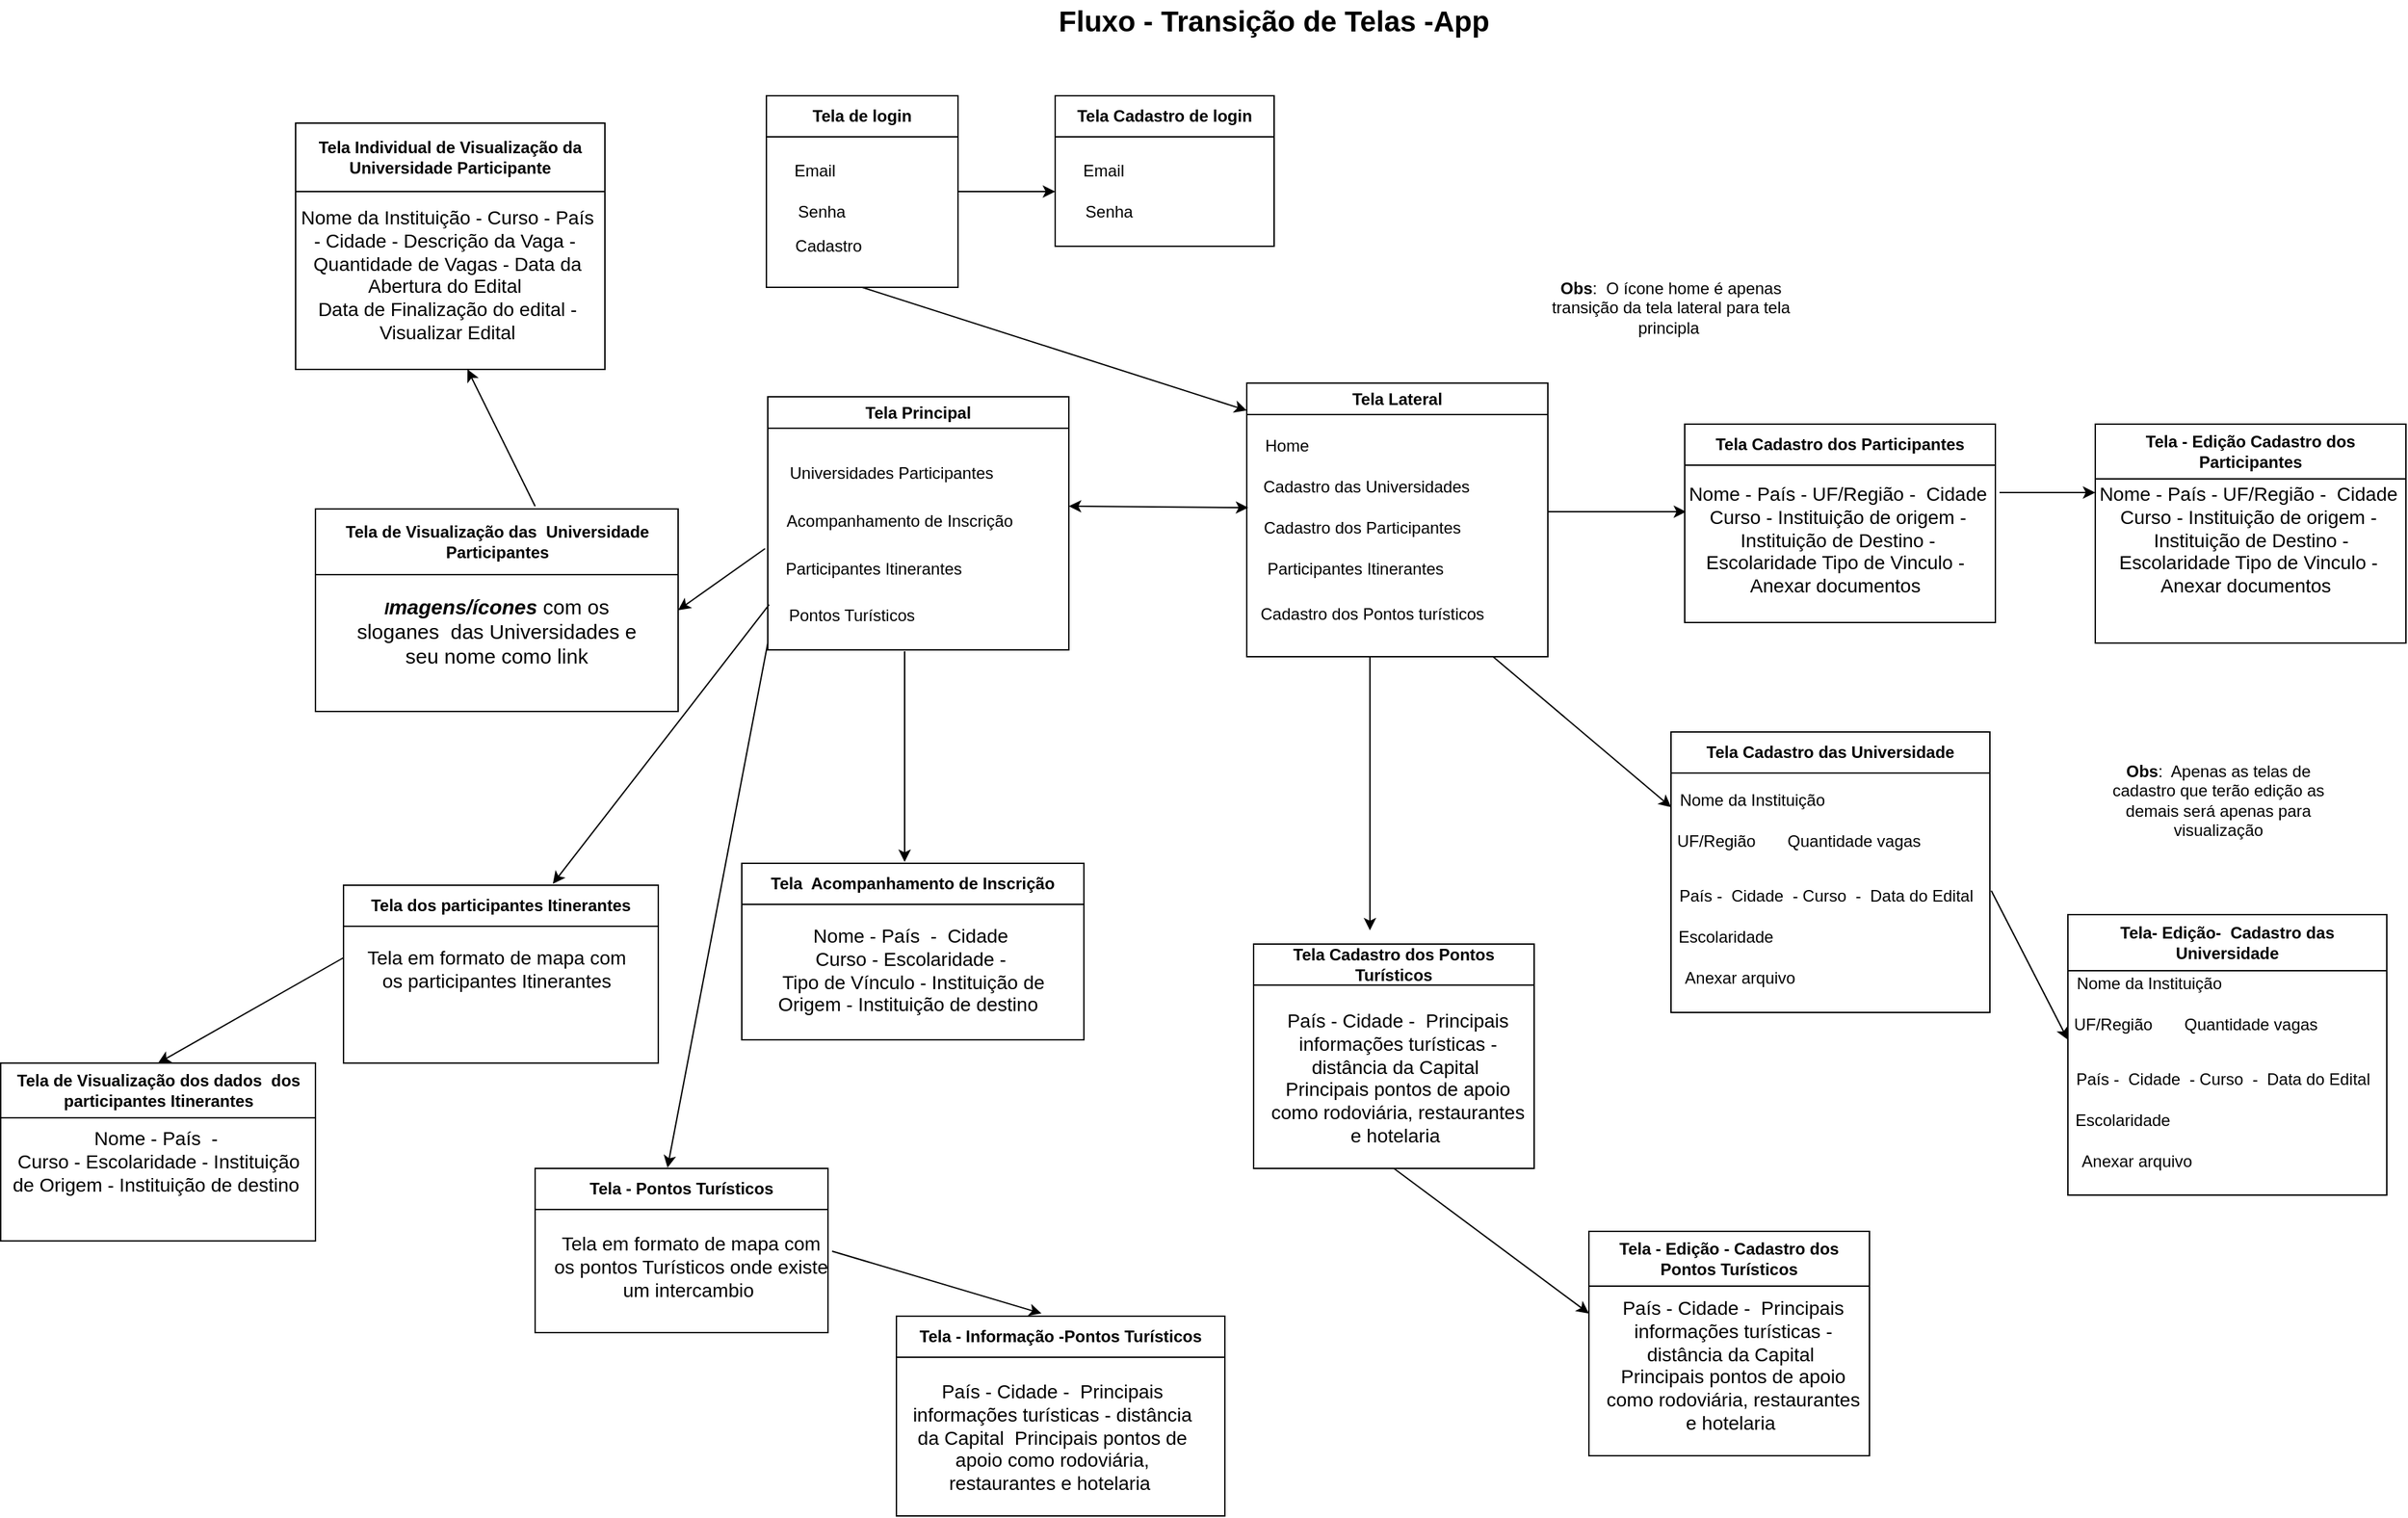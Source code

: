<mxfile version="22.1.18" type="device">
  <diagram id="C5RBs43oDa-KdzZeNtuy" name="Page-1">
    <mxGraphModel dx="1707" dy="468" grid="1" gridSize="10" guides="1" tooltips="1" connect="1" arrows="1" fold="1" page="1" pageScale="1" pageWidth="827" pageHeight="1169" math="0" shadow="0">
      <root>
        <mxCell id="WIyWlLk6GJQsqaUBKTNV-0" />
        <mxCell id="WIyWlLk6GJQsqaUBKTNV-1" parent="WIyWlLk6GJQsqaUBKTNV-0" />
        <mxCell id="sBzOO82kY9mzzh43Sfib-0" value="&lt;b&gt;&lt;font style=&quot;font-size: 21px;&quot;&gt;Fluxo - Transição de Telas -App&lt;/font&gt;&lt;/b&gt;" style="text;strokeColor=none;fillColor=none;html=1;align=center;verticalAlign=middle;whiteSpace=wrap;rounded=0;fontSize=16;" parent="WIyWlLk6GJQsqaUBKTNV-1" vertex="1">
          <mxGeometry x="230" y="50" width="360" height="30" as="geometry" />
        </mxCell>
        <mxCell id="sBzOO82kY9mzzh43Sfib-11" value="Tela Principal" style="swimlane;whiteSpace=wrap;html=1;" parent="WIyWlLk6GJQsqaUBKTNV-1" vertex="1">
          <mxGeometry x="40" y="340" width="220" height="185" as="geometry" />
        </mxCell>
        <mxCell id="Hnu-MJC8ZpNJVp4QoBLy-18" value="Universidades Participantes" style="text;html=1;align=center;verticalAlign=middle;resizable=0;points=[];autosize=1;strokeColor=none;fillColor=none;" parent="sBzOO82kY9mzzh43Sfib-11" vertex="1">
          <mxGeometry x="5" y="41" width="170" height="30" as="geometry" />
        </mxCell>
        <mxCell id="Hnu-MJC8ZpNJVp4QoBLy-19" value="Acompanhamento de Inscrição&lt;div&gt;&lt;br&gt;&lt;/div&gt;" style="text;html=1;align=center;verticalAlign=middle;resizable=0;points=[];autosize=1;strokeColor=none;fillColor=none;" parent="sBzOO82kY9mzzh43Sfib-11" vertex="1">
          <mxGeometry x="1" y="78" width="190" height="40" as="geometry" />
        </mxCell>
        <mxCell id="Hnu-MJC8ZpNJVp4QoBLy-20" value="Participantes Itinerantes" style="text;html=1;align=center;verticalAlign=middle;resizable=0;points=[];autosize=1;strokeColor=none;fillColor=none;" parent="sBzOO82kY9mzzh43Sfib-11" vertex="1">
          <mxGeometry x="2" y="111" width="150" height="30" as="geometry" />
        </mxCell>
        <mxCell id="Hnu-MJC8ZpNJVp4QoBLy-21" value="Pontos Turísticos" style="text;html=1;align=center;verticalAlign=middle;resizable=0;points=[];autosize=1;strokeColor=none;fillColor=none;" parent="sBzOO82kY9mzzh43Sfib-11" vertex="1">
          <mxGeometry x="1" y="145" width="120" height="30" as="geometry" />
        </mxCell>
        <mxCell id="sBzOO82kY9mzzh43Sfib-13" value="Tela - Edição - Cadastro dos Pontos Turísticos" style="swimlane;whiteSpace=wrap;html=1;startSize=40;" parent="WIyWlLk6GJQsqaUBKTNV-1" vertex="1">
          <mxGeometry x="640" y="950" width="205" height="164" as="geometry" />
        </mxCell>
        <mxCell id="nKYkR-bp7kAqk5QNKZRJ-36" value="&lt;div style=&quot;font-size: 14px;&quot;&gt;País - Cidade -&amp;nbsp; Principais informações turísticas - distância da Capital&amp;nbsp; Principais pontos de apoio como rodoviária, restaurantes e hotelaria&amp;nbsp;&lt;/div&gt;" style="text;whiteSpace=wrap;html=1;align=center;" vertex="1" parent="sBzOO82kY9mzzh43Sfib-13">
          <mxGeometry x="10" y="41" width="191" height="82" as="geometry" />
        </mxCell>
        <mxCell id="sBzOO82kY9mzzh43Sfib-14" value="Tela Cadastro das Universidade" style="swimlane;whiteSpace=wrap;html=1;startSize=30;" parent="WIyWlLk6GJQsqaUBKTNV-1" vertex="1">
          <mxGeometry x="700" y="585" width="233" height="205" as="geometry" />
        </mxCell>
        <mxCell id="nKYkR-bp7kAqk5QNKZRJ-12" value="&lt;blockquote style=&quot;margin: 0 0 0 40px; border: none; padding: 0px;&quot;&gt;Nome da Instituição&lt;/blockquote&gt;" style="text;html=1;align=center;verticalAlign=middle;resizable=0;points=[];autosize=1;strokeColor=none;fillColor=none;" vertex="1" parent="sBzOO82kY9mzzh43Sfib-14">
          <mxGeometry x="-46" y="35" width="170" height="30" as="geometry" />
        </mxCell>
        <mxCell id="nKYkR-bp7kAqk5QNKZRJ-13" value="UF/Região&amp;nbsp; &amp;nbsp; &amp;nbsp; &amp;nbsp;Quantidade vagas" style="text;html=1;align=center;verticalAlign=middle;resizable=0;points=[];autosize=1;strokeColor=none;fillColor=none;" vertex="1" parent="sBzOO82kY9mzzh43Sfib-14">
          <mxGeometry x="-7" y="65" width="200" height="30" as="geometry" />
        </mxCell>
        <mxCell id="nKYkR-bp7kAqk5QNKZRJ-14" value="País -&amp;nbsp; Cidade&amp;nbsp; - Curso&amp;nbsp; -&amp;nbsp; Data do Edital" style="text;html=1;align=center;verticalAlign=middle;resizable=0;points=[];autosize=1;strokeColor=none;fillColor=none;" vertex="1" parent="sBzOO82kY9mzzh43Sfib-14">
          <mxGeometry x="-7" y="105" width="240" height="30" as="geometry" />
        </mxCell>
        <mxCell id="nKYkR-bp7kAqk5QNKZRJ-15" value="Escolaridade&amp;nbsp;&amp;nbsp;" style="text;html=1;align=center;verticalAlign=middle;resizable=0;points=[];autosize=1;strokeColor=none;fillColor=none;" vertex="1" parent="sBzOO82kY9mzzh43Sfib-14">
          <mxGeometry x="-7" y="135" width="100" height="30" as="geometry" />
        </mxCell>
        <mxCell id="nKYkR-bp7kAqk5QNKZRJ-16" value="Anexar arquivo" style="text;html=1;align=center;verticalAlign=middle;resizable=0;points=[];autosize=1;strokeColor=none;fillColor=none;" vertex="1" parent="sBzOO82kY9mzzh43Sfib-14">
          <mxGeometry y="165" width="100" height="30" as="geometry" />
        </mxCell>
        <mxCell id="Hnu-MJC8ZpNJVp4QoBLy-0" value="Tela&amp;nbsp; Acompanhamento de Inscrição" style="swimlane;whiteSpace=wrap;html=1;startSize=30;" parent="WIyWlLk6GJQsqaUBKTNV-1" vertex="1">
          <mxGeometry x="21" y="681" width="250" height="129" as="geometry" />
        </mxCell>
        <mxCell id="nKYkR-bp7kAqk5QNKZRJ-29" value="&lt;div style=&quot;font-size: 14px;&quot;&gt;Nome - País&amp;nbsp; -&amp;nbsp; Cidade&lt;/div&gt;&lt;div style=&quot;font-size: 14px;&quot;&gt;Curso - Escolaridade -&lt;/div&gt;&lt;div style=&quot;font-size: 14px;&quot;&gt;&amp;nbsp;Tipo de Vínculo - Instituição de Origem - Instituição de destino&amp;nbsp;&lt;br&gt;&lt;/div&gt;" style="text;whiteSpace=wrap;html=1;align=center;" vertex="1" parent="Hnu-MJC8ZpNJVp4QoBLy-0">
          <mxGeometry x="7" y="38" width="233" height="82" as="geometry" />
        </mxCell>
        <mxCell id="Hnu-MJC8ZpNJVp4QoBLy-1" value="Tela - Pontos Turísticos" style="swimlane;whiteSpace=wrap;html=1;startSize=30;" parent="WIyWlLk6GJQsqaUBKTNV-1" vertex="1">
          <mxGeometry x="-130" y="904" width="214" height="120" as="geometry" />
        </mxCell>
        <mxCell id="nKYkR-bp7kAqk5QNKZRJ-30" value="&lt;div style=&quot;font-size: 14px;&quot;&gt;Tela em formato de mapa com os pontos Turísticos onde existe um intercambio&amp;nbsp;&lt;/div&gt;" style="text;whiteSpace=wrap;html=1;align=center;" vertex="1" parent="Hnu-MJC8ZpNJVp4QoBLy-1">
          <mxGeometry x="11" y="40" width="206" height="82" as="geometry" />
        </mxCell>
        <mxCell id="Hnu-MJC8ZpNJVp4QoBLy-3" value="Tela Cadastro de login" style="swimlane;whiteSpace=wrap;html=1;startSize=30;" parent="WIyWlLk6GJQsqaUBKTNV-1" vertex="1">
          <mxGeometry x="250" y="120" width="160" height="110" as="geometry" />
        </mxCell>
        <mxCell id="Hnu-MJC8ZpNJVp4QoBLy-10" value="Email" style="text;html=1;align=center;verticalAlign=middle;resizable=0;points=[];autosize=1;strokeColor=none;fillColor=none;" parent="Hnu-MJC8ZpNJVp4QoBLy-3" vertex="1">
          <mxGeometry x="10" y="40" width="50" height="30" as="geometry" />
        </mxCell>
        <mxCell id="Hnu-MJC8ZpNJVp4QoBLy-11" value="Senha" style="text;html=1;align=center;verticalAlign=middle;resizable=0;points=[];autosize=1;strokeColor=none;fillColor=none;" parent="Hnu-MJC8ZpNJVp4QoBLy-3" vertex="1">
          <mxGeometry x="9" y="70" width="60" height="30" as="geometry" />
        </mxCell>
        <mxCell id="Hnu-MJC8ZpNJVp4QoBLy-4" value="Tela de login" style="swimlane;whiteSpace=wrap;html=1;startSize=30;" parent="WIyWlLk6GJQsqaUBKTNV-1" vertex="1">
          <mxGeometry x="39" y="120" width="140" height="140" as="geometry" />
        </mxCell>
        <mxCell id="Hnu-MJC8ZpNJVp4QoBLy-6" value="Email" style="text;html=1;align=center;verticalAlign=middle;resizable=0;points=[];autosize=1;strokeColor=none;fillColor=none;" parent="Hnu-MJC8ZpNJVp4QoBLy-4" vertex="1">
          <mxGeometry x="10" y="40" width="50" height="30" as="geometry" />
        </mxCell>
        <mxCell id="Hnu-MJC8ZpNJVp4QoBLy-8" value="Senha" style="text;html=1;align=center;verticalAlign=middle;resizable=0;points=[];autosize=1;strokeColor=none;fillColor=none;" parent="Hnu-MJC8ZpNJVp4QoBLy-4" vertex="1">
          <mxGeometry x="10" y="70" width="60" height="30" as="geometry" />
        </mxCell>
        <mxCell id="Hnu-MJC8ZpNJVp4QoBLy-7" value="Cadastro" style="text;html=1;align=center;verticalAlign=middle;resizable=0;points=[];autosize=1;strokeColor=none;fillColor=none;" parent="Hnu-MJC8ZpNJVp4QoBLy-4" vertex="1">
          <mxGeometry x="10" y="95" width="70" height="30" as="geometry" />
        </mxCell>
        <mxCell id="Hnu-MJC8ZpNJVp4QoBLy-5" value="Tela de Visualização dos dados&amp;nbsp; dos participantes Itinerantes" style="swimlane;whiteSpace=wrap;html=1;startSize=40;" parent="WIyWlLk6GJQsqaUBKTNV-1" vertex="1">
          <mxGeometry x="-520.5" y="827" width="230" height="130" as="geometry" />
        </mxCell>
        <mxCell id="nKYkR-bp7kAqk5QNKZRJ-24" value="&lt;div style=&quot;font-size: 14px;&quot;&gt;Nome - País&amp;nbsp; -&amp;nbsp;&lt;/div&gt;&lt;div style=&quot;font-size: 14px;&quot;&gt;Curso - Escolaridade -&lt;span style=&quot;background-color: initial;&quot;&gt;&amp;nbsp;Instituição de Origem - Instituição de destino&amp;nbsp;&lt;/span&gt;&lt;/div&gt;" style="text;whiteSpace=wrap;html=1;align=center;" vertex="1" parent="Hnu-MJC8ZpNJVp4QoBLy-5">
          <mxGeometry x="4" y="40" width="222" height="82" as="geometry" />
        </mxCell>
        <mxCell id="Hnu-MJC8ZpNJVp4QoBLy-13" value="" style="endArrow=classic;html=1;rounded=0;exitX=1;exitY=0.5;exitDx=0;exitDy=0;" parent="WIyWlLk6GJQsqaUBKTNV-1" source="Hnu-MJC8ZpNJVp4QoBLy-4" edge="1">
          <mxGeometry width="50" height="50" relative="1" as="geometry">
            <mxPoint x="390" y="300" as="sourcePoint" />
            <mxPoint x="250" y="190" as="targetPoint" />
          </mxGeometry>
        </mxCell>
        <mxCell id="sRTGqwBrRqTxjuqaENGv-1" value="" style="group" parent="WIyWlLk6GJQsqaUBKTNV-1" vertex="1" connectable="0">
          <mxGeometry x="390" y="330" width="220" height="360" as="geometry" />
        </mxCell>
        <mxCell id="sBzOO82kY9mzzh43Sfib-12" value="Tela Lateral" style="swimlane;whiteSpace=wrap;html=1;" parent="sRTGqwBrRqTxjuqaENGv-1" vertex="1">
          <mxGeometry width="220" height="200" as="geometry" />
        </mxCell>
        <mxCell id="Hnu-MJC8ZpNJVp4QoBLy-23" value="Home" style="text;html=1;align=center;verticalAlign=middle;resizable=0;points=[];autosize=1;strokeColor=none;fillColor=none;" parent="sBzOO82kY9mzzh43Sfib-12" vertex="1">
          <mxGeometry x="-1" y="31" width="60" height="30" as="geometry" />
        </mxCell>
        <mxCell id="Hnu-MJC8ZpNJVp4QoBLy-24" value="Cadastro das Universidades" style="text;html=1;align=center;verticalAlign=middle;resizable=0;points=[];autosize=1;strokeColor=none;fillColor=none;" parent="sBzOO82kY9mzzh43Sfib-12" vertex="1">
          <mxGeometry x="2" y="61" width="170" height="30" as="geometry" />
        </mxCell>
        <mxCell id="Hnu-MJC8ZpNJVp4QoBLy-25" value="Cadastro dos Participantes" style="text;html=1;align=center;verticalAlign=middle;resizable=0;points=[];autosize=1;strokeColor=none;fillColor=none;" parent="sBzOO82kY9mzzh43Sfib-12" vertex="1">
          <mxGeometry x="-1" y="91" width="170" height="30" as="geometry" />
        </mxCell>
        <mxCell id="Hnu-MJC8ZpNJVp4QoBLy-26" value="Cadastro dos Pontos turísticos&amp;nbsp;" style="text;html=1;align=center;verticalAlign=middle;resizable=0;points=[];autosize=1;strokeColor=none;fillColor=none;" parent="sBzOO82kY9mzzh43Sfib-12" vertex="1">
          <mxGeometry x="-2" y="154" width="190" height="30" as="geometry" />
        </mxCell>
        <mxCell id="sRTGqwBrRqTxjuqaENGv-0" value="Participantes Itinerantes" style="text;html=1;align=center;verticalAlign=middle;resizable=0;points=[];autosize=1;strokeColor=none;fillColor=none;" parent="sRTGqwBrRqTxjuqaENGv-1" vertex="1">
          <mxGeometry x="4" y="121" width="150" height="30" as="geometry" />
        </mxCell>
        <mxCell id="sRTGqwBrRqTxjuqaENGv-2" value="" style="endArrow=classic;startArrow=classic;html=1;rounded=0;entryX=0.012;entryY=0;entryDx=0;entryDy=0;entryPerimeter=0;" parent="WIyWlLk6GJQsqaUBKTNV-1" target="Hnu-MJC8ZpNJVp4QoBLy-25" edge="1">
          <mxGeometry width="50" height="50" relative="1" as="geometry">
            <mxPoint x="260" y="420" as="sourcePoint" />
            <mxPoint x="440" y="380" as="targetPoint" />
          </mxGeometry>
        </mxCell>
        <mxCell id="sRTGqwBrRqTxjuqaENGv-4" value="" style="endArrow=classic;html=1;rounded=0;exitX=0.5;exitY=1;exitDx=0;exitDy=0;" parent="WIyWlLk6GJQsqaUBKTNV-1" source="Hnu-MJC8ZpNJVp4QoBLy-4" edge="1">
          <mxGeometry width="50" height="50" relative="1" as="geometry">
            <mxPoint x="390" y="430" as="sourcePoint" />
            <mxPoint x="390" y="350" as="targetPoint" />
          </mxGeometry>
        </mxCell>
        <mxCell id="sRTGqwBrRqTxjuqaENGv-5" value="&lt;b&gt;Obs&lt;/b&gt;:&amp;nbsp; O ícone home é apenas transição da tela lateral para tela principla&amp;nbsp;" style="text;html=1;align=center;verticalAlign=middle;whiteSpace=wrap;rounded=0;" parent="WIyWlLk6GJQsqaUBKTNV-1" vertex="1">
          <mxGeometry x="610" y="240" width="180" height="70" as="geometry" />
        </mxCell>
        <mxCell id="Hnu-MJC8ZpNJVp4QoBLy-2" value="Tela - Edição Cadastro dos Participantes" style="swimlane;whiteSpace=wrap;html=1;startSize=40;" parent="WIyWlLk6GJQsqaUBKTNV-1" vertex="1">
          <mxGeometry x="1010" y="360" width="227" height="160" as="geometry" />
        </mxCell>
        <mxCell id="nKYkR-bp7kAqk5QNKZRJ-23" value="&lt;div style=&quot;font-size: 14px;&quot;&gt;Nome - País - UF/Região -&amp;nbsp; Cidade&lt;/div&gt;&lt;div style=&quot;font-size: 14px;&quot;&gt;Curso - Instituição de origem -&lt;/div&gt;&lt;div style=&quot;font-size: 14px;&quot;&gt;&amp;nbsp;Instituição de Destino -&lt;/div&gt;&lt;div style=&quot;font-size: 14px;&quot;&gt;&amp;nbsp;Escolaridade Tipo de Vinculo -&amp;nbsp;&lt;/div&gt;&lt;div style=&quot;font-size: 14px;&quot;&gt;Anexar documentos&amp;nbsp;&lt;/div&gt;" style="text;whiteSpace=wrap;html=1;align=center;" vertex="1" parent="Hnu-MJC8ZpNJVp4QoBLy-2">
          <mxGeometry x="1" y="36" width="222" height="104" as="geometry" />
        </mxCell>
        <mxCell id="nKYkR-bp7kAqk5QNKZRJ-0" value="" style="endArrow=classic;html=1;rounded=0;entryX=0;entryY=0.25;entryDx=0;entryDy=0;" edge="1" parent="WIyWlLk6GJQsqaUBKTNV-1">
          <mxGeometry width="50" height="50" relative="1" as="geometry">
            <mxPoint x="610" y="424" as="sourcePoint" />
            <mxPoint x="711" y="424" as="targetPoint" />
          </mxGeometry>
        </mxCell>
        <mxCell id="nKYkR-bp7kAqk5QNKZRJ-1" value="" style="endArrow=classic;html=1;rounded=0;entryX=0.271;entryY=0.667;entryDx=0;entryDy=0;entryPerimeter=0;" edge="1" parent="WIyWlLk6GJQsqaUBKTNV-1" target="nKYkR-bp7kAqk5QNKZRJ-12">
          <mxGeometry width="50" height="50" relative="1" as="geometry">
            <mxPoint x="570" y="530" as="sourcePoint" />
            <mxPoint x="440" y="540" as="targetPoint" />
          </mxGeometry>
        </mxCell>
        <mxCell id="nKYkR-bp7kAqk5QNKZRJ-2" value="" style="endArrow=classic;html=1;rounded=0;" edge="1" parent="WIyWlLk6GJQsqaUBKTNV-1">
          <mxGeometry width="50" height="50" relative="1" as="geometry">
            <mxPoint x="480" y="530" as="sourcePoint" />
            <mxPoint x="480" y="730" as="targetPoint" />
          </mxGeometry>
        </mxCell>
        <mxCell id="nKYkR-bp7kAqk5QNKZRJ-3" value="Tela de Visualização das&amp;nbsp; Universidade Participantes" style="swimlane;whiteSpace=wrap;html=1;startSize=48;" vertex="1" parent="WIyWlLk6GJQsqaUBKTNV-1">
          <mxGeometry x="-290.5" y="422" width="265" height="148" as="geometry" />
        </mxCell>
        <mxCell id="nKYkR-bp7kAqk5QNKZRJ-18" value="&lt;div style=&quot;&quot;&gt;&lt;span style=&quot;&quot;&gt;&lt;i&gt;&lt;b&gt;I&lt;/b&gt;&lt;/i&gt;&lt;/span&gt;&lt;font style=&quot;font-size: 15px;&quot;&gt;&lt;i&gt;&lt;b&gt;magens/ícones&lt;/b&gt;&lt;/i&gt; com os sloganes&amp;nbsp; das Universidades e seu nome como link&lt;/font&gt;&lt;/div&gt;" style="text;whiteSpace=wrap;html=1;align=center;" vertex="1" parent="nKYkR-bp7kAqk5QNKZRJ-3">
          <mxGeometry x="17.5" y="56" width="230" height="84" as="geometry" />
        </mxCell>
        <mxCell id="nKYkR-bp7kAqk5QNKZRJ-8" value="" style="endArrow=classic;html=1;rounded=0;" edge="1" parent="WIyWlLk6GJQsqaUBKTNV-1">
          <mxGeometry width="50" height="50" relative="1" as="geometry">
            <mxPoint x="140" y="526" as="sourcePoint" />
            <mxPoint x="140" y="680" as="targetPoint" />
          </mxGeometry>
        </mxCell>
        <mxCell id="nKYkR-bp7kAqk5QNKZRJ-9" value="" style="endArrow=classic;html=1;rounded=0;entryX=1;entryY=0.5;entryDx=0;entryDy=0;" edge="1" parent="WIyWlLk6GJQsqaUBKTNV-1" target="nKYkR-bp7kAqk5QNKZRJ-3">
          <mxGeometry width="50" height="50" relative="1" as="geometry">
            <mxPoint x="38" y="451" as="sourcePoint" />
            <mxPoint x="10" y="520" as="targetPoint" />
          </mxGeometry>
        </mxCell>
        <mxCell id="nKYkR-bp7kAqk5QNKZRJ-10" value="" style="endArrow=classic;html=1;rounded=0;exitX=0;exitY=0.233;exitDx=0;exitDy=0;exitPerimeter=0;entryX=0.665;entryY=-0.008;entryDx=0;entryDy=0;entryPerimeter=0;" edge="1" parent="WIyWlLk6GJQsqaUBKTNV-1" source="Hnu-MJC8ZpNJVp4QoBLy-21" target="nKYkR-bp7kAqk5QNKZRJ-25">
          <mxGeometry width="50" height="50" relative="1" as="geometry">
            <mxPoint x="40" y="520" as="sourcePoint" />
            <mxPoint x="-120" y="650" as="targetPoint" />
          </mxGeometry>
        </mxCell>
        <mxCell id="nKYkR-bp7kAqk5QNKZRJ-11" value="" style="endArrow=classic;html=1;rounded=0;entryX=0.452;entryY=-0.004;entryDx=0;entryDy=0;entryPerimeter=0;" edge="1" parent="WIyWlLk6GJQsqaUBKTNV-1" target="Hnu-MJC8ZpNJVp4QoBLy-1">
          <mxGeometry width="50" height="50" relative="1" as="geometry">
            <mxPoint x="40" y="520" as="sourcePoint" />
            <mxPoint x="10" y="640" as="targetPoint" />
          </mxGeometry>
        </mxCell>
        <mxCell id="nKYkR-bp7kAqk5QNKZRJ-19" value="Tela Individual de Visualização da Universidade Participante" style="swimlane;whiteSpace=wrap;html=1;startSize=50;" vertex="1" parent="WIyWlLk6GJQsqaUBKTNV-1">
          <mxGeometry x="-305" y="140" width="226" height="180" as="geometry" />
        </mxCell>
        <mxCell id="nKYkR-bp7kAqk5QNKZRJ-20" value="&lt;div style=&quot;font-size: 14px;&quot;&gt;&lt;font style=&quot;font-size: 14px;&quot;&gt;Nome da Instituição - Curso - País - Cidade - Descrição da V&lt;span style=&quot;background-color: initial;&quot;&gt;aga -&amp;nbsp; Quantidade de Vagas - Data da Abertura do Edital&amp;nbsp;&lt;/span&gt;&lt;/font&gt;&lt;/div&gt;&lt;div style=&quot;font-size: 14px;&quot;&gt;&lt;span style=&quot;background-color: initial;&quot;&gt;&lt;font style=&quot;font-size: 14px;&quot;&gt;Data de Finalização do edital - Visualizar Edital&lt;/font&gt;&lt;/span&gt;&lt;/div&gt;" style="text;whiteSpace=wrap;html=1;align=center;" vertex="1" parent="nKYkR-bp7kAqk5QNKZRJ-19">
          <mxGeometry y="54" width="222" height="120" as="geometry" />
        </mxCell>
        <mxCell id="nKYkR-bp7kAqk5QNKZRJ-21" value="" style="endArrow=classic;html=1;rounded=0;entryX=0.546;entryY=1.033;entryDx=0;entryDy=0;entryPerimeter=0;" edge="1" parent="WIyWlLk6GJQsqaUBKTNV-1">
          <mxGeometry width="50" height="50" relative="1" as="geometry">
            <mxPoint x="-130" y="420" as="sourcePoint" />
            <mxPoint x="-179.42" y="319.96" as="targetPoint" />
          </mxGeometry>
        </mxCell>
        <mxCell id="nKYkR-bp7kAqk5QNKZRJ-25" value="Tela dos participantes Itinerantes" style="swimlane;whiteSpace=wrap;html=1;startSize=30;" vertex="1" parent="WIyWlLk6GJQsqaUBKTNV-1">
          <mxGeometry x="-270" y="697" width="230" height="130" as="geometry" />
        </mxCell>
        <mxCell id="nKYkR-bp7kAqk5QNKZRJ-26" value="&lt;div style=&quot;font-size: 14px;&quot;&gt;Tela em formato de mapa com os participantes Itinerantes&lt;/div&gt;" style="text;whiteSpace=wrap;html=1;align=center;" vertex="1" parent="nKYkR-bp7kAqk5QNKZRJ-25">
          <mxGeometry x="8.5" y="37.5" width="206" height="82" as="geometry" />
        </mxCell>
        <mxCell id="nKYkR-bp7kAqk5QNKZRJ-28" value="" style="endArrow=classic;html=1;rounded=0;entryX=0.5;entryY=0;entryDx=0;entryDy=0;" edge="1" parent="WIyWlLk6GJQsqaUBKTNV-1" target="Hnu-MJC8ZpNJVp4QoBLy-5">
          <mxGeometry width="50" height="50" relative="1" as="geometry">
            <mxPoint x="-270" y="750" as="sourcePoint" />
            <mxPoint x="-140" y="700" as="targetPoint" />
          </mxGeometry>
        </mxCell>
        <mxCell id="nKYkR-bp7kAqk5QNKZRJ-33" value="Tela - Informação -Pontos Turísticos" style="swimlane;whiteSpace=wrap;html=1;startSize=30;" vertex="1" parent="WIyWlLk6GJQsqaUBKTNV-1">
          <mxGeometry x="134" y="1012" width="240" height="146" as="geometry" />
        </mxCell>
        <mxCell id="nKYkR-bp7kAqk5QNKZRJ-34" value="&lt;div style=&quot;font-size: 14px;&quot;&gt;País - Cidade -&amp;nbsp; Principais informações turísticas - distância da Capital&amp;nbsp; Principais pontos de apoio como rodoviária, restaurantes e hotelaria&amp;nbsp;&lt;/div&gt;" style="text;whiteSpace=wrap;html=1;align=center;" vertex="1" parent="nKYkR-bp7kAqk5QNKZRJ-33">
          <mxGeometry x="11" y="40" width="206" height="82" as="geometry" />
        </mxCell>
        <mxCell id="nKYkR-bp7kAqk5QNKZRJ-35" value="" style="endArrow=classic;html=1;rounded=0;exitX=1;exitY=0.25;exitDx=0;exitDy=0;" edge="1" parent="WIyWlLk6GJQsqaUBKTNV-1" source="nKYkR-bp7kAqk5QNKZRJ-30">
          <mxGeometry width="50" height="50" relative="1" as="geometry">
            <mxPoint x="480" y="1050" as="sourcePoint" />
            <mxPoint x="240" y="1010" as="targetPoint" />
          </mxGeometry>
        </mxCell>
        <mxCell id="nKYkR-bp7kAqk5QNKZRJ-38" value="Tela Cadastro dos Pontos Turísticos" style="swimlane;whiteSpace=wrap;html=1;startSize=30;" vertex="1" parent="WIyWlLk6GJQsqaUBKTNV-1">
          <mxGeometry x="395" y="740" width="205" height="164" as="geometry" />
        </mxCell>
        <mxCell id="nKYkR-bp7kAqk5QNKZRJ-39" value="&lt;div style=&quot;font-size: 14px;&quot;&gt;País - Cidade -&amp;nbsp; Principais informações turísticas - distância da Capital&amp;nbsp; Principais pontos de apoio como rodoviária, restaurantes e hotelaria&amp;nbsp;&lt;/div&gt;" style="text;whiteSpace=wrap;html=1;align=center;" vertex="1" parent="nKYkR-bp7kAqk5QNKZRJ-38">
          <mxGeometry x="10" y="41" width="191" height="82" as="geometry" />
        </mxCell>
        <mxCell id="nKYkR-bp7kAqk5QNKZRJ-40" value="" style="endArrow=classic;html=1;rounded=0;exitX=0.5;exitY=1;exitDx=0;exitDy=0;" edge="1" parent="WIyWlLk6GJQsqaUBKTNV-1" source="nKYkR-bp7kAqk5QNKZRJ-38">
          <mxGeometry width="50" height="50" relative="1" as="geometry">
            <mxPoint x="640" y="860" as="sourcePoint" />
            <mxPoint x="640" y="1010" as="targetPoint" />
          </mxGeometry>
        </mxCell>
        <mxCell id="nKYkR-bp7kAqk5QNKZRJ-41" value="Tela- Edição-&amp;nbsp; Cadastro das Universidade" style="swimlane;whiteSpace=wrap;html=1;startSize=41;" vertex="1" parent="WIyWlLk6GJQsqaUBKTNV-1">
          <mxGeometry x="990" y="718.5" width="233" height="205" as="geometry" />
        </mxCell>
        <mxCell id="nKYkR-bp7kAqk5QNKZRJ-42" value="&lt;blockquote style=&quot;margin: 0 0 0 40px; border: none; padding: 0px;&quot;&gt;Nome da Instituição&lt;/blockquote&gt;" style="text;html=1;align=center;verticalAlign=middle;resizable=0;points=[];autosize=1;strokeColor=none;fillColor=none;" vertex="1" parent="nKYkR-bp7kAqk5QNKZRJ-41">
          <mxGeometry x="-46" y="35" width="170" height="30" as="geometry" />
        </mxCell>
        <mxCell id="nKYkR-bp7kAqk5QNKZRJ-43" value="UF/Região&amp;nbsp; &amp;nbsp; &amp;nbsp; &amp;nbsp;Quantidade vagas" style="text;html=1;align=center;verticalAlign=middle;resizable=0;points=[];autosize=1;strokeColor=none;fillColor=none;" vertex="1" parent="nKYkR-bp7kAqk5QNKZRJ-41">
          <mxGeometry x="-7" y="65" width="200" height="30" as="geometry" />
        </mxCell>
        <mxCell id="nKYkR-bp7kAqk5QNKZRJ-44" value="País -&amp;nbsp; Cidade&amp;nbsp; - Curso&amp;nbsp; -&amp;nbsp; Data do Edital" style="text;html=1;align=center;verticalAlign=middle;resizable=0;points=[];autosize=1;strokeColor=none;fillColor=none;" vertex="1" parent="nKYkR-bp7kAqk5QNKZRJ-41">
          <mxGeometry x="-7" y="105" width="240" height="30" as="geometry" />
        </mxCell>
        <mxCell id="nKYkR-bp7kAqk5QNKZRJ-45" value="Escolaridade&amp;nbsp;&amp;nbsp;" style="text;html=1;align=center;verticalAlign=middle;resizable=0;points=[];autosize=1;strokeColor=none;fillColor=none;" vertex="1" parent="nKYkR-bp7kAqk5QNKZRJ-41">
          <mxGeometry x="-7" y="135" width="100" height="30" as="geometry" />
        </mxCell>
        <mxCell id="nKYkR-bp7kAqk5QNKZRJ-46" value="Anexar arquivo" style="text;html=1;align=center;verticalAlign=middle;resizable=0;points=[];autosize=1;strokeColor=none;fillColor=none;" vertex="1" parent="nKYkR-bp7kAqk5QNKZRJ-41">
          <mxGeometry y="165" width="100" height="30" as="geometry" />
        </mxCell>
        <mxCell id="nKYkR-bp7kAqk5QNKZRJ-47" value="" style="endArrow=classic;html=1;rounded=0;" edge="1" parent="WIyWlLk6GJQsqaUBKTNV-1">
          <mxGeometry width="50" height="50" relative="1" as="geometry">
            <mxPoint x="934" y="701" as="sourcePoint" />
            <mxPoint x="990" y="810" as="targetPoint" />
          </mxGeometry>
        </mxCell>
        <mxCell id="nKYkR-bp7kAqk5QNKZRJ-48" value="Tela Cadastro dos Participantes" style="swimlane;whiteSpace=wrap;html=1;startSize=30;" vertex="1" parent="WIyWlLk6GJQsqaUBKTNV-1">
          <mxGeometry x="710" y="360" width="227" height="145" as="geometry" />
        </mxCell>
        <mxCell id="nKYkR-bp7kAqk5QNKZRJ-49" value="&lt;div style=&quot;font-size: 14px;&quot;&gt;Nome - País - UF/Região -&amp;nbsp; Cidade&lt;/div&gt;&lt;div style=&quot;font-size: 14px;&quot;&gt;Curso - Instituição de origem - Instituição de Destino - Escolaridade Tipo de Vinculo -&amp;nbsp;&lt;/div&gt;&lt;div style=&quot;font-size: 14px;&quot;&gt;Anexar documentos&amp;nbsp;&lt;/div&gt;" style="text;whiteSpace=wrap;html=1;align=center;" vertex="1" parent="nKYkR-bp7kAqk5QNKZRJ-48">
          <mxGeometry x="1" y="36" width="222" height="120" as="geometry" />
        </mxCell>
        <mxCell id="nKYkR-bp7kAqk5QNKZRJ-51" value="" style="endArrow=classic;html=1;rounded=0;" edge="1" parent="WIyWlLk6GJQsqaUBKTNV-1">
          <mxGeometry width="50" height="50" relative="1" as="geometry">
            <mxPoint x="940" y="410" as="sourcePoint" />
            <mxPoint x="1010" y="410" as="targetPoint" />
          </mxGeometry>
        </mxCell>
        <mxCell id="nKYkR-bp7kAqk5QNKZRJ-52" value="&lt;b&gt;Obs&lt;/b&gt;:&amp;nbsp; Apenas as telas de cadastro que terão edição as demais será apenas para visualização" style="text;html=1;align=center;verticalAlign=middle;whiteSpace=wrap;rounded=0;" vertex="1" parent="WIyWlLk6GJQsqaUBKTNV-1">
          <mxGeometry x="1010" y="600" width="180" height="70" as="geometry" />
        </mxCell>
      </root>
    </mxGraphModel>
  </diagram>
</mxfile>
